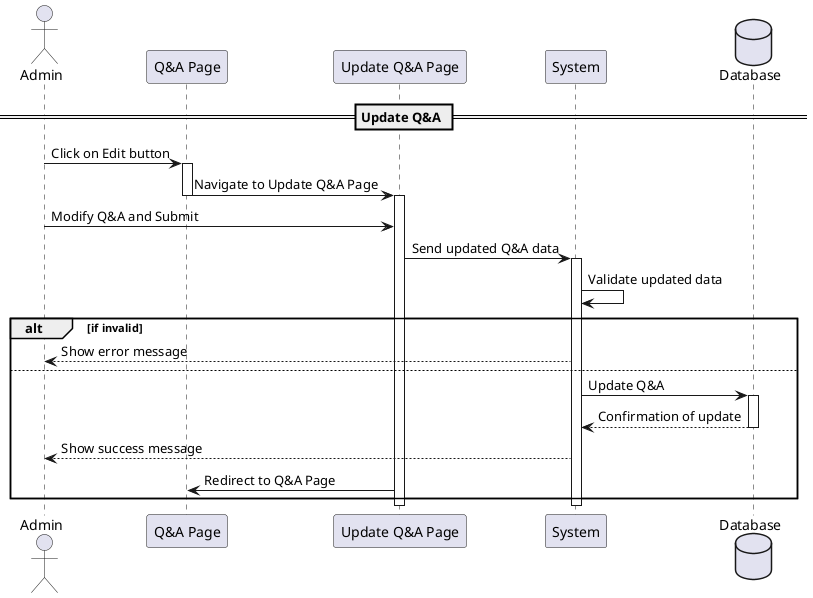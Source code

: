 @startuml
actor Admin
participant "Q&A Page" as QAPage
participant "Update Q&A Page" as UpdateQAPage
participant System
database Database

== Update Q&A ==
Admin -> QAPage : Click on Edit button
activate QAPage
QAPage -> UpdateQAPage : Navigate to Update Q&A Page
deactivate QAPage

activate UpdateQAPage
Admin -> UpdateQAPage : Modify Q&A and Submit
UpdateQAPage -> System : Send updated Q&A data
activate System
System -> System : Validate updated data

alt if invalid
    System --> Admin : Show error message
else
    System -> Database : Update Q&A
    activate Database
    Database --> System : Confirmation of update
    deactivate Database
    System --> Admin : Show success message
    UpdateQAPage -> QAPage : Redirect to Q&A Page
end
deactivate System
deactivate UpdateQAPage
@enduml
